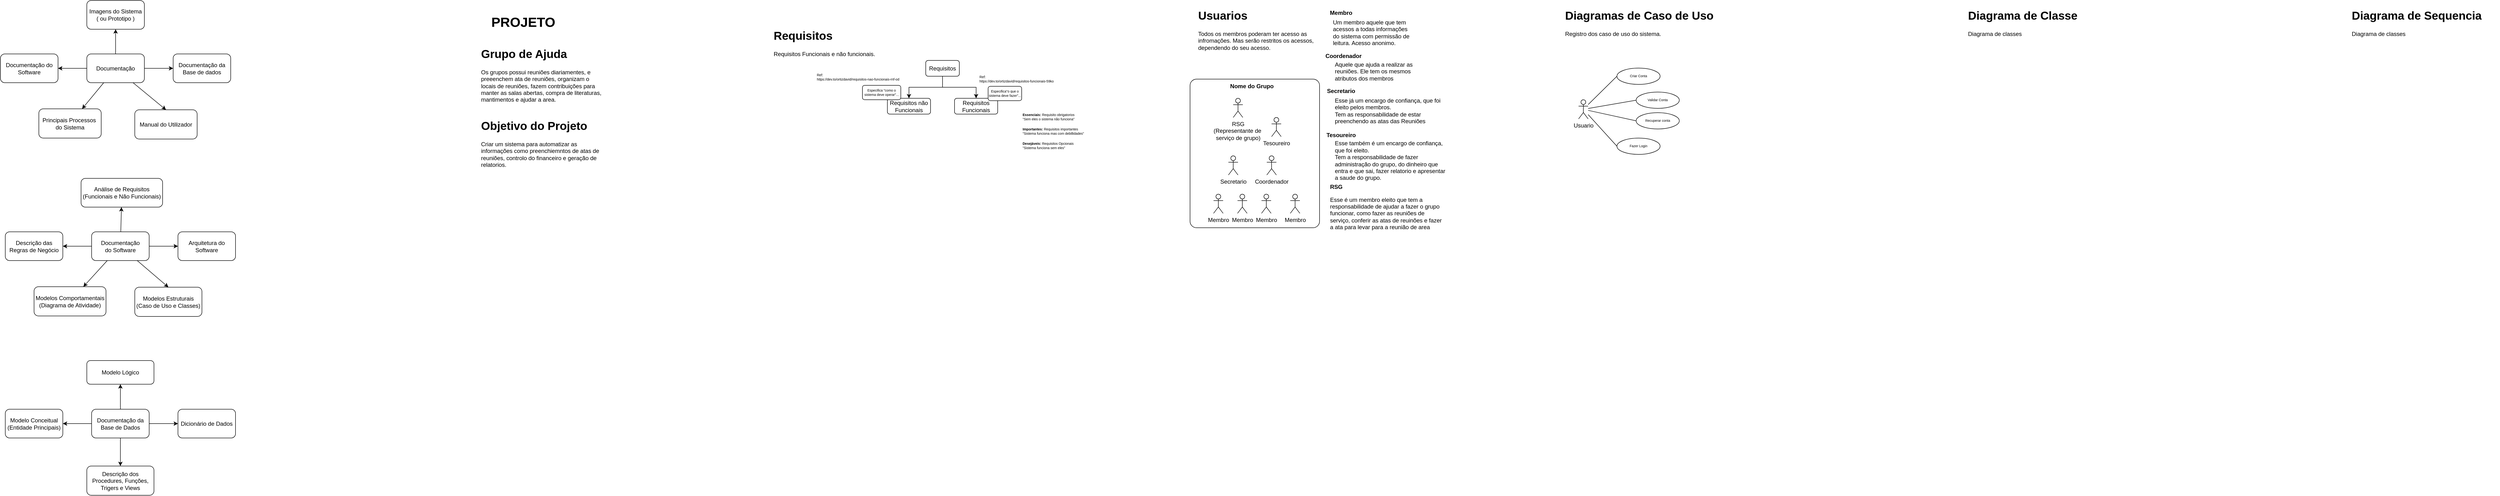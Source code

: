 <mxfile version="23.0.1" type="github">
  <diagram name="Página-1" id="1Ck4k_goWXGXnilSxKg0">
    <mxGraphModel dx="4522" dy="1476" grid="1" gridSize="10" guides="1" tooltips="1" connect="1" arrows="1" fold="1" page="1" pageScale="1" pageWidth="827" pageHeight="1169" math="0" shadow="0">
      <root>
        <mxCell id="0" />
        <mxCell id="1" parent="0" />
        <mxCell id="65DaI0JShAkbXW3liX-f-14" value="" style="rounded=1;whiteSpace=wrap;html=1;fillColor=none;arcSize=5;" parent="1" vertex="1">
          <mxGeometry x="950" y="193" width="270" height="310" as="geometry" />
        </mxCell>
        <mxCell id="65DaI0JShAkbXW3liX-f-2" value="Membro" style="shape=umlActor;verticalLabelPosition=bottom;verticalAlign=top;html=1;outlineConnect=0;" parent="1" vertex="1">
          <mxGeometry x="1099" y="433" width="20" height="40" as="geometry" />
        </mxCell>
        <mxCell id="65DaI0JShAkbXW3liX-f-3" value="Membro" style="shape=umlActor;verticalLabelPosition=bottom;verticalAlign=top;html=1;outlineConnect=0;" parent="1" vertex="1">
          <mxGeometry x="1049" y="433" width="20" height="40" as="geometry" />
        </mxCell>
        <mxCell id="65DaI0JShAkbXW3liX-f-4" value="Membro" style="shape=umlActor;verticalLabelPosition=bottom;verticalAlign=top;html=1;outlineConnect=0;" parent="1" vertex="1">
          <mxGeometry x="999" y="433" width="20" height="40" as="geometry" />
        </mxCell>
        <mxCell id="65DaI0JShAkbXW3liX-f-5" value="Secretario" style="shape=umlActor;verticalLabelPosition=bottom;verticalAlign=top;html=1;outlineConnect=0;" parent="1" vertex="1">
          <mxGeometry x="1030" y="353" width="20" height="40" as="geometry" />
        </mxCell>
        <mxCell id="65DaI0JShAkbXW3liX-f-6" value="Tesoureiro" style="shape=umlActor;verticalLabelPosition=bottom;verticalAlign=top;html=1;outlineConnect=0;" parent="1" vertex="1">
          <mxGeometry x="1120" y="273" width="20" height="40" as="geometry" />
        </mxCell>
        <mxCell id="65DaI0JShAkbXW3liX-f-7" value="RSG&lt;div&gt;(Representante de&amp;nbsp;&lt;/div&gt;&lt;div&gt;serviço de grupo)&lt;/div&gt;" style="shape=umlActor;verticalLabelPosition=bottom;verticalAlign=top;html=1;outlineConnect=0;" parent="1" vertex="1">
          <mxGeometry x="1040" y="233" width="20" height="40" as="geometry" />
        </mxCell>
        <mxCell id="65DaI0JShAkbXW3liX-f-9" value="Coordenador" style="shape=umlActor;verticalLabelPosition=bottom;verticalAlign=top;html=1;outlineConnect=0;" parent="1" vertex="1">
          <mxGeometry x="1110" y="353" width="20" height="40" as="geometry" />
        </mxCell>
        <mxCell id="65DaI0JShAkbXW3liX-f-10" value="Membro" style="shape=umlActor;verticalLabelPosition=bottom;verticalAlign=top;html=1;outlineConnect=0;" parent="1" vertex="1">
          <mxGeometry x="1159" y="433" width="20" height="40" as="geometry" />
        </mxCell>
        <mxCell id="65DaI0JShAkbXW3liX-f-15" value="Nome do Grupo" style="text;html=1;align=center;verticalAlign=middle;whiteSpace=wrap;rounded=0;fontStyle=1" parent="1" vertex="1">
          <mxGeometry x="1019" y="193" width="120" height="30" as="geometry" />
        </mxCell>
        <mxCell id="65DaI0JShAkbXW3liX-f-26" value="&lt;h1 style=&quot;margin-top: 0px;&quot;&gt;Grupo de Ajuda&lt;/h1&gt;&lt;p&gt;Os grupos possui reuniões diariamentes, e preeenchem ata de reuniões, organizam o locais de reuniões, fazem contribuições para manter as salas abertas, compra de literaturas, mantimentos e ajudar a area.&lt;/p&gt;" style="text;html=1;whiteSpace=wrap;overflow=hidden;rounded=0;" parent="1" vertex="1">
          <mxGeometry x="-530" y="120" width="260" height="130" as="geometry" />
        </mxCell>
        <mxCell id="65DaI0JShAkbXW3liX-f-27" value="&lt;h1 style=&quot;margin-top: 0px;&quot;&gt;Objetivo do Projeto&lt;/h1&gt;&lt;div&gt;Criar um sistema&amp;nbsp;para automatizar as informações como preenchiemntos de atas de reuniões, controlo do financeiro e geração de relatorios.&lt;/div&gt;" style="text;html=1;whiteSpace=wrap;overflow=hidden;rounded=0;" parent="1" vertex="1">
          <mxGeometry x="-530" y="270" width="260" height="130" as="geometry" />
        </mxCell>
        <mxCell id="65DaI0JShAkbXW3liX-f-28" value="&lt;h1 style=&quot;margin-top: 0px;&quot;&gt;Usuarios&lt;/h1&gt;&lt;div&gt;Todos os membros poderam ter acesso as infromações. Mas serão restritos os acessos, dependendo do seu acesso.&lt;/div&gt;" style="text;html=1;whiteSpace=wrap;overflow=hidden;rounded=0;" parent="1" vertex="1">
          <mxGeometry x="965" y="40" width="260" height="130" as="geometry" />
        </mxCell>
        <mxCell id="65DaI0JShAkbXW3liX-f-29" value="Membro" style="text;html=1;align=center;verticalAlign=middle;whiteSpace=wrap;rounded=0;fontStyle=1" parent="1" vertex="1">
          <mxGeometry x="1235" y="40" width="60" height="30" as="geometry" />
        </mxCell>
        <mxCell id="65DaI0JShAkbXW3liX-f-30" value="Um membro aquele que tem acessos a todas informações do sistema com permissão de leitura. Acesso anonimo." style="text;html=1;align=left;verticalAlign=middle;whiteSpace=wrap;rounded=0;fontStyle=0" parent="1" vertex="1">
          <mxGeometry x="1246" y="66" width="170" height="60" as="geometry" />
        </mxCell>
        <mxCell id="65DaI0JShAkbXW3liX-f-31" value="Coordenador" style="text;html=1;align=center;verticalAlign=middle;whiteSpace=wrap;rounded=0;fontStyle=1" parent="1" vertex="1">
          <mxGeometry x="1240" y="130" width="60" height="30" as="geometry" />
        </mxCell>
        <mxCell id="65DaI0JShAkbXW3liX-f-32" value="Aquele que ajuda a realizar as reuniões. Ele tem os mesmos atributos dos membros" style="text;html=1;align=left;verticalAlign=middle;whiteSpace=wrap;rounded=0;fontStyle=0" parent="1" vertex="1">
          <mxGeometry x="1250" y="152" width="170" height="50" as="geometry" />
        </mxCell>
        <mxCell id="65DaI0JShAkbXW3liX-f-33" value="Secretario" style="text;html=1;align=center;verticalAlign=middle;whiteSpace=wrap;rounded=0;fontStyle=1" parent="1" vertex="1">
          <mxGeometry x="1235" y="203" width="60" height="30" as="geometry" />
        </mxCell>
        <mxCell id="65DaI0JShAkbXW3liX-f-34" value="Esse já um encargo de confiança, que foi eleito pelos membros.&lt;div&gt;Tem as responsabilidade de estar preenchendo as atas das Reuniões&lt;/div&gt;" style="text;html=1;align=left;verticalAlign=middle;whiteSpace=wrap;rounded=0;fontStyle=0" parent="1" vertex="1">
          <mxGeometry x="1250" y="229" width="235" height="60" as="geometry" />
        </mxCell>
        <mxCell id="65DaI0JShAkbXW3liX-f-36" value="Tesoureiro" style="text;html=1;align=center;verticalAlign=middle;whiteSpace=wrap;rounded=0;fontStyle=1" parent="1" vertex="1">
          <mxGeometry x="1235" y="295" width="60" height="30" as="geometry" />
        </mxCell>
        <mxCell id="65DaI0JShAkbXW3liX-f-37" value="Esse também é um encargo de confiança, que foi eleito.&lt;div&gt;Tem a responsabilidade de fazer administração do grupo, do dinheiro que entra e que sai, fazer relatorio e apresentar a saude do grupo.&lt;/div&gt;" style="text;html=1;align=left;verticalAlign=middle;whiteSpace=wrap;rounded=0;fontStyle=0" parent="1" vertex="1">
          <mxGeometry x="1250" y="321" width="235" height="84" as="geometry" />
        </mxCell>
        <mxCell id="65DaI0JShAkbXW3liX-f-38" value="RSG" style="text;html=1;align=center;verticalAlign=middle;whiteSpace=wrap;rounded=0;fontStyle=1" parent="1" vertex="1">
          <mxGeometry x="1225" y="403" width="60" height="30" as="geometry" />
        </mxCell>
        <mxCell id="65DaI0JShAkbXW3liX-f-39" value="Esse é um membro eleito que tem a responsabilidade de ajudar a fazer o grupo funcionar, como fazer as reuniões de serviço, conferir as atas de reuinões e fazer a ata para levar para a reunião de area" style="text;html=1;align=left;verticalAlign=middle;whiteSpace=wrap;rounded=0;fontStyle=0" parent="1" vertex="1">
          <mxGeometry x="1240" y="431" width="235" height="84" as="geometry" />
        </mxCell>
        <mxCell id="hF70OmW_m7BddepVh0JB-8" style="edgeStyle=orthogonalEdgeStyle;rounded=0;orthogonalLoop=1;jettySize=auto;html=1;" edge="1" parent="1" source="hF70OmW_m7BddepVh0JB-2" target="hF70OmW_m7BddepVh0JB-4">
          <mxGeometry relative="1" as="geometry" />
        </mxCell>
        <mxCell id="hF70OmW_m7BddepVh0JB-9" style="edgeStyle=orthogonalEdgeStyle;rounded=0;orthogonalLoop=1;jettySize=auto;html=1;entryX=0.5;entryY=0;entryDx=0;entryDy=0;" edge="1" parent="1" source="hF70OmW_m7BddepVh0JB-2" target="hF70OmW_m7BddepVh0JB-3">
          <mxGeometry relative="1" as="geometry" />
        </mxCell>
        <mxCell id="hF70OmW_m7BddepVh0JB-2" value="Requisitos" style="rounded=1;whiteSpace=wrap;html=1;" vertex="1" parent="1">
          <mxGeometry x="399" y="154" width="70" height="33" as="geometry" />
        </mxCell>
        <mxCell id="hF70OmW_m7BddepVh0JB-3" value="Requisitos&lt;br&gt;Funcionais" style="rounded=1;whiteSpace=wrap;html=1;" vertex="1" parent="1">
          <mxGeometry x="459" y="233" width="90" height="33" as="geometry" />
        </mxCell>
        <mxCell id="hF70OmW_m7BddepVh0JB-4" value="Requisitos não&lt;br&gt;Funcionais" style="rounded=1;whiteSpace=wrap;html=1;" vertex="1" parent="1">
          <mxGeometry x="319" y="233" width="90" height="33" as="geometry" />
        </mxCell>
        <mxCell id="hF70OmW_m7BddepVh0JB-5" value="Especifica&quot;o que o sistema deve fazer&quot;..." style="rounded=1;whiteSpace=wrap;html=1;fontSize=7;" vertex="1" parent="1">
          <mxGeometry x="529" y="208" width="70" height="30" as="geometry" />
        </mxCell>
        <mxCell id="hF70OmW_m7BddepVh0JB-7" value="Especifica &quot;como o sistema deve operar&quot;..." style="rounded=1;whiteSpace=wrap;html=1;fontSize=7;" vertex="1" parent="1">
          <mxGeometry x="267" y="206" width="80" height="30" as="geometry" />
        </mxCell>
        <mxCell id="hF70OmW_m7BddepVh0JB-14" value="Ref:&lt;br&gt;https://dev.to/ortizdavid/requisitos-funcionais-59ko" style="text;html=1;strokeColor=none;fillColor=none;align=left;verticalAlign=middle;whiteSpace=wrap;rounded=0;fontSize=7;" vertex="1" parent="1">
          <mxGeometry x="509" y="178" width="170" height="30" as="geometry" />
        </mxCell>
        <mxCell id="hF70OmW_m7BddepVh0JB-16" value="&lt;b style=&quot;font-size: 7px;&quot;&gt;Essenciais:&lt;/b&gt;&lt;span style=&quot;font-size: 7px;&quot;&gt; Requisito obrigatorios&lt;br style=&quot;font-size: 7px;&quot;&gt;&lt;/span&gt;&quot;Sem eles o sistema não funciona&quot;" style="text;html=1;strokeColor=none;fillColor=none;align=left;verticalAlign=middle;whiteSpace=wrap;rounded=0;fontSize=7;" vertex="1" parent="1">
          <mxGeometry x="599" y="257" width="120" height="30" as="geometry" />
        </mxCell>
        <mxCell id="hF70OmW_m7BddepVh0JB-19" value="&lt;b style=&quot;font-size: 7px;&quot;&gt;Importantes: &lt;/b&gt;&lt;span style=&quot;font-size: 7px;&quot;&gt;Requisitos importantes&lt;br style=&quot;font-size: 7px;&quot;&gt;&lt;/span&gt;&quot;Sistema funciona mas com debillidades&quot;" style="text;html=1;strokeColor=none;fillColor=none;align=left;verticalAlign=middle;whiteSpace=wrap;rounded=0;fontSize=7;" vertex="1" parent="1">
          <mxGeometry x="599" y="287" width="130" height="30" as="geometry" />
        </mxCell>
        <mxCell id="hF70OmW_m7BddepVh0JB-20" value="&lt;b style=&quot;font-size: 7px;&quot;&gt;Desejáveis: &lt;/b&gt;&lt;span style=&quot;font-size: 7px;&quot;&gt;Requisitos Opcionais&lt;br style=&quot;font-size: 7px;&quot;&gt;&lt;/span&gt;&quot;Sistema funciona sem eles&quot;" style="text;html=1;strokeColor=none;fillColor=none;align=left;verticalAlign=middle;whiteSpace=wrap;rounded=0;fontSize=7;" vertex="1" parent="1">
          <mxGeometry x="599" y="317" width="120" height="30" as="geometry" />
        </mxCell>
        <mxCell id="hF70OmW_m7BddepVh0JB-23" value="&lt;h1 style=&quot;margin-top: 0px;&quot;&gt;Diagramas de Caso de Uso&lt;/h1&gt;&lt;div&gt;Registro dos caso de uso do sistema.&lt;/div&gt;" style="text;html=1;whiteSpace=wrap;overflow=hidden;rounded=0;" vertex="1" parent="1">
          <mxGeometry x="1730" y="40" width="340" height="80" as="geometry" />
        </mxCell>
        <mxCell id="hF70OmW_m7BddepVh0JB-30" style="rounded=0;orthogonalLoop=1;jettySize=auto;html=1;entryX=0;entryY=0.5;entryDx=0;entryDy=0;endArrow=none;endFill=0;" edge="1" parent="1" source="hF70OmW_m7BddepVh0JB-24" target="hF70OmW_m7BddepVh0JB-27">
          <mxGeometry relative="1" as="geometry" />
        </mxCell>
        <mxCell id="hF70OmW_m7BddepVh0JB-31" style="rounded=0;orthogonalLoop=1;jettySize=auto;html=1;entryX=0;entryY=0.5;entryDx=0;entryDy=0;endArrow=none;endFill=0;" edge="1" parent="1" source="hF70OmW_m7BddepVh0JB-24" target="hF70OmW_m7BddepVh0JB-29">
          <mxGeometry relative="1" as="geometry" />
        </mxCell>
        <mxCell id="hF70OmW_m7BddepVh0JB-32" style="rounded=0;orthogonalLoop=1;jettySize=auto;html=1;entryX=0;entryY=0.5;entryDx=0;entryDy=0;endArrow=none;endFill=0;" edge="1" parent="1" source="hF70OmW_m7BddepVh0JB-24" target="hF70OmW_m7BddepVh0JB-28">
          <mxGeometry relative="1" as="geometry" />
        </mxCell>
        <mxCell id="hF70OmW_m7BddepVh0JB-33" style="rounded=0;orthogonalLoop=1;jettySize=auto;html=1;entryX=0;entryY=0.5;entryDx=0;entryDy=0;endArrow=none;endFill=0;" edge="1" parent="1" source="hF70OmW_m7BddepVh0JB-24" target="hF70OmW_m7BddepVh0JB-26">
          <mxGeometry relative="1" as="geometry" />
        </mxCell>
        <mxCell id="hF70OmW_m7BddepVh0JB-24" value="Usuario" style="shape=umlActor;verticalLabelPosition=bottom;verticalAlign=top;html=1;outlineConnect=0;" vertex="1" parent="1">
          <mxGeometry x="1760" y="236" width="20" height="40" as="geometry" />
        </mxCell>
        <mxCell id="hF70OmW_m7BddepVh0JB-26" value="Fazer Login" style="ellipse;whiteSpace=wrap;html=1;fontSize=7;" vertex="1" parent="1">
          <mxGeometry x="1840" y="316" width="90" height="34" as="geometry" />
        </mxCell>
        <mxCell id="hF70OmW_m7BddepVh0JB-27" value="Criar Conta" style="ellipse;whiteSpace=wrap;html=1;fontSize=7;" vertex="1" parent="1">
          <mxGeometry x="1840" y="170" width="90" height="34" as="geometry" />
        </mxCell>
        <mxCell id="hF70OmW_m7BddepVh0JB-28" value="Recuperar conta" style="ellipse;whiteSpace=wrap;html=1;fontSize=7;" vertex="1" parent="1">
          <mxGeometry x="1880" y="263" width="90" height="34" as="geometry" />
        </mxCell>
        <mxCell id="hF70OmW_m7BddepVh0JB-29" value="Validar Conta" style="ellipse;whiteSpace=wrap;html=1;fontSize=7;" vertex="1" parent="1">
          <mxGeometry x="1880" y="220" width="90" height="34" as="geometry" />
        </mxCell>
        <mxCell id="hF70OmW_m7BddepVh0JB-35" value="Ref:&lt;br&gt;https://dev.to/ortizdavid/requisitos-nao-funcionais-rnf-od" style="text;html=1;strokeColor=none;fillColor=none;align=left;verticalAlign=middle;whiteSpace=wrap;rounded=0;fontSize=7;" vertex="1" parent="1">
          <mxGeometry x="170" y="174" width="177" height="30" as="geometry" />
        </mxCell>
        <mxCell id="hF70OmW_m7BddepVh0JB-37" value="&lt;h1 style=&quot;margin-top: 0px;&quot;&gt;Requisitos&lt;/h1&gt;&lt;p&gt;Requisitos Funcionais e não funcionais.&lt;/p&gt;" style="text;html=1;whiteSpace=wrap;overflow=hidden;rounded=0;" vertex="1" parent="1">
          <mxGeometry x="80" y="82" width="260" height="80" as="geometry" />
        </mxCell>
        <mxCell id="hF70OmW_m7BddepVh0JB-39" value="PROJETO" style="text;html=1;strokeColor=none;fillColor=none;align=center;verticalAlign=middle;whiteSpace=wrap;rounded=0;fontSize=28;fontStyle=1" vertex="1" parent="1">
          <mxGeometry x="-510" y="59" width="140" height="30" as="geometry" />
        </mxCell>
        <mxCell id="hF70OmW_m7BddepVh0JB-42" value="&lt;h1 style=&quot;margin-top: 0px;&quot;&gt;Diagrama de Classe&lt;/h1&gt;&lt;div&gt;Diagrama de classes&lt;/div&gt;" style="text;html=1;whiteSpace=wrap;overflow=hidden;rounded=0;" vertex="1" parent="1">
          <mxGeometry x="2570" y="40" width="260" height="80" as="geometry" />
        </mxCell>
        <mxCell id="hF70OmW_m7BddepVh0JB-43" value="&lt;h1 style=&quot;margin-top: 0px;&quot;&gt;Diagrama de Sequencia&lt;/h1&gt;&lt;div&gt;Diagrama de classes&lt;/div&gt;" style="text;html=1;whiteSpace=wrap;overflow=hidden;rounded=0;" vertex="1" parent="1">
          <mxGeometry x="3370" y="40" width="310" height="80" as="geometry" />
        </mxCell>
        <mxCell id="hF70OmW_m7BddepVh0JB-52" style="rounded=0;orthogonalLoop=1;jettySize=auto;html=1;" edge="1" parent="1" source="hF70OmW_m7BddepVh0JB-46" target="hF70OmW_m7BddepVh0JB-47">
          <mxGeometry relative="1" as="geometry">
            <mxPoint x="-1290" y="100" as="targetPoint" />
          </mxGeometry>
        </mxCell>
        <mxCell id="hF70OmW_m7BddepVh0JB-53" style="rounded=0;orthogonalLoop=1;jettySize=auto;html=1;" edge="1" parent="1" source="hF70OmW_m7BddepVh0JB-46" target="hF70OmW_m7BddepVh0JB-48">
          <mxGeometry relative="1" as="geometry" />
        </mxCell>
        <mxCell id="hF70OmW_m7BddepVh0JB-54" style="rounded=0;orthogonalLoop=1;jettySize=auto;html=1;" edge="1" parent="1" source="hF70OmW_m7BddepVh0JB-46" target="hF70OmW_m7BddepVh0JB-49">
          <mxGeometry relative="1" as="geometry" />
        </mxCell>
        <mxCell id="hF70OmW_m7BddepVh0JB-55" style="rounded=0;orthogonalLoop=1;jettySize=auto;html=1;" edge="1" parent="1" source="hF70OmW_m7BddepVh0JB-46" target="hF70OmW_m7BddepVh0JB-50">
          <mxGeometry relative="1" as="geometry" />
        </mxCell>
        <mxCell id="hF70OmW_m7BddepVh0JB-56" style="rounded=0;orthogonalLoop=1;jettySize=auto;html=1;entryX=0.5;entryY=0;entryDx=0;entryDy=0;" edge="1" parent="1" source="hF70OmW_m7BddepVh0JB-46" target="hF70OmW_m7BddepVh0JB-51">
          <mxGeometry relative="1" as="geometry" />
        </mxCell>
        <mxCell id="hF70OmW_m7BddepVh0JB-46" value="Documentação" style="rounded=1;whiteSpace=wrap;html=1;" vertex="1" parent="1">
          <mxGeometry x="-1350" y="140.5" width="120" height="60" as="geometry" />
        </mxCell>
        <mxCell id="hF70OmW_m7BddepVh0JB-47" value="Imagens do Sistema&lt;br&gt;( ou Prototipo )" style="rounded=1;whiteSpace=wrap;html=1;" vertex="1" parent="1">
          <mxGeometry x="-1350" y="29" width="120" height="60" as="geometry" />
        </mxCell>
        <mxCell id="hF70OmW_m7BddepVh0JB-48" value="Documentação do Software" style="rounded=1;whiteSpace=wrap;html=1;" vertex="1" parent="1">
          <mxGeometry x="-1530" y="140.5" width="120" height="60" as="geometry" />
        </mxCell>
        <mxCell id="hF70OmW_m7BddepVh0JB-49" value="Documentação da Base de dados" style="rounded=1;whiteSpace=wrap;html=1;" vertex="1" parent="1">
          <mxGeometry x="-1170" y="140.5" width="120" height="60" as="geometry" />
        </mxCell>
        <mxCell id="hF70OmW_m7BddepVh0JB-50" value="Principais Processos&amp;nbsp;&lt;br&gt;do Sistema" style="rounded=1;whiteSpace=wrap;html=1;" vertex="1" parent="1">
          <mxGeometry x="-1450" y="255" width="130" height="61" as="geometry" />
        </mxCell>
        <mxCell id="hF70OmW_m7BddepVh0JB-51" value="Manual do Utilizador" style="rounded=1;whiteSpace=wrap;html=1;" vertex="1" parent="1">
          <mxGeometry x="-1250" y="257" width="130" height="61" as="geometry" />
        </mxCell>
        <mxCell id="hF70OmW_m7BddepVh0JB-57" style="rounded=0;orthogonalLoop=1;jettySize=auto;html=1;" edge="1" parent="1" source="hF70OmW_m7BddepVh0JB-62" target="hF70OmW_m7BddepVh0JB-63">
          <mxGeometry relative="1" as="geometry">
            <mxPoint x="-1280" y="471" as="targetPoint" />
          </mxGeometry>
        </mxCell>
        <mxCell id="hF70OmW_m7BddepVh0JB-58" style="rounded=0;orthogonalLoop=1;jettySize=auto;html=1;" edge="1" parent="1" source="hF70OmW_m7BddepVh0JB-62" target="hF70OmW_m7BddepVh0JB-64">
          <mxGeometry relative="1" as="geometry" />
        </mxCell>
        <mxCell id="hF70OmW_m7BddepVh0JB-59" style="rounded=0;orthogonalLoop=1;jettySize=auto;html=1;" edge="1" parent="1" source="hF70OmW_m7BddepVh0JB-62" target="hF70OmW_m7BddepVh0JB-65">
          <mxGeometry relative="1" as="geometry" />
        </mxCell>
        <mxCell id="hF70OmW_m7BddepVh0JB-60" style="rounded=0;orthogonalLoop=1;jettySize=auto;html=1;" edge="1" parent="1" source="hF70OmW_m7BddepVh0JB-62" target="hF70OmW_m7BddepVh0JB-66">
          <mxGeometry relative="1" as="geometry" />
        </mxCell>
        <mxCell id="hF70OmW_m7BddepVh0JB-61" style="rounded=0;orthogonalLoop=1;jettySize=auto;html=1;entryX=0.5;entryY=0;entryDx=0;entryDy=0;" edge="1" parent="1" source="hF70OmW_m7BddepVh0JB-62" target="hF70OmW_m7BddepVh0JB-67">
          <mxGeometry relative="1" as="geometry" />
        </mxCell>
        <mxCell id="hF70OmW_m7BddepVh0JB-62" value="Documentação&lt;br&gt;do Software" style="rounded=1;whiteSpace=wrap;html=1;" vertex="1" parent="1">
          <mxGeometry x="-1340" y="511.5" width="120" height="60" as="geometry" />
        </mxCell>
        <mxCell id="hF70OmW_m7BddepVh0JB-63" value="Análise de Requisitos (Funcionais e Não Funcionais)" style="rounded=1;whiteSpace=wrap;html=1;" vertex="1" parent="1">
          <mxGeometry x="-1362" y="400" width="170" height="60" as="geometry" />
        </mxCell>
        <mxCell id="hF70OmW_m7BddepVh0JB-64" value="Descrição das Regras de Negócio" style="rounded=1;whiteSpace=wrap;html=1;" vertex="1" parent="1">
          <mxGeometry x="-1520" y="511.5" width="120" height="60" as="geometry" />
        </mxCell>
        <mxCell id="hF70OmW_m7BddepVh0JB-65" value="Arquitetura do Software" style="rounded=1;whiteSpace=wrap;html=1;" vertex="1" parent="1">
          <mxGeometry x="-1160" y="511.5" width="120" height="60" as="geometry" />
        </mxCell>
        <mxCell id="hF70OmW_m7BddepVh0JB-66" value="Modelos Comportamentais (Diagrama de Atividade)" style="rounded=1;whiteSpace=wrap;html=1;" vertex="1" parent="1">
          <mxGeometry x="-1460" y="626" width="150" height="61" as="geometry" />
        </mxCell>
        <mxCell id="hF70OmW_m7BddepVh0JB-67" value="Modelos Estruturais&lt;br&gt;(Caso de Uso e Classes)" style="rounded=1;whiteSpace=wrap;html=1;" vertex="1" parent="1">
          <mxGeometry x="-1250" y="627" width="140" height="61" as="geometry" />
        </mxCell>
        <mxCell id="hF70OmW_m7BddepVh0JB-68" style="rounded=0;orthogonalLoop=1;jettySize=auto;html=1;" edge="1" parent="1" source="hF70OmW_m7BddepVh0JB-73" target="hF70OmW_m7BddepVh0JB-74">
          <mxGeometry relative="1" as="geometry">
            <mxPoint x="-1280" y="841" as="targetPoint" />
          </mxGeometry>
        </mxCell>
        <mxCell id="hF70OmW_m7BddepVh0JB-69" style="rounded=0;orthogonalLoop=1;jettySize=auto;html=1;" edge="1" parent="1" source="hF70OmW_m7BddepVh0JB-73" target="hF70OmW_m7BddepVh0JB-75">
          <mxGeometry relative="1" as="geometry" />
        </mxCell>
        <mxCell id="hF70OmW_m7BddepVh0JB-70" style="rounded=0;orthogonalLoop=1;jettySize=auto;html=1;" edge="1" parent="1" source="hF70OmW_m7BddepVh0JB-73" target="hF70OmW_m7BddepVh0JB-76">
          <mxGeometry relative="1" as="geometry" />
        </mxCell>
        <mxCell id="hF70OmW_m7BddepVh0JB-72" style="rounded=0;orthogonalLoop=1;jettySize=auto;html=1;entryX=0.5;entryY=0;entryDx=0;entryDy=0;" edge="1" parent="1" source="hF70OmW_m7BddepVh0JB-73" target="hF70OmW_m7BddepVh0JB-78">
          <mxGeometry relative="1" as="geometry" />
        </mxCell>
        <mxCell id="hF70OmW_m7BddepVh0JB-73" value="Documentação da Base de Dados" style="rounded=1;whiteSpace=wrap;html=1;" vertex="1" parent="1">
          <mxGeometry x="-1340" y="881.5" width="120" height="60" as="geometry" />
        </mxCell>
        <mxCell id="hF70OmW_m7BddepVh0JB-74" value="Modelo Lógico" style="rounded=1;whiteSpace=wrap;html=1;" vertex="1" parent="1">
          <mxGeometry x="-1350" y="780" width="140" height="49.41" as="geometry" />
        </mxCell>
        <mxCell id="hF70OmW_m7BddepVh0JB-75" value="Modelo Conceitual&lt;br&gt;(Entidade Principais)" style="rounded=1;whiteSpace=wrap;html=1;" vertex="1" parent="1">
          <mxGeometry x="-1520" y="881.5" width="120" height="60" as="geometry" />
        </mxCell>
        <mxCell id="hF70OmW_m7BddepVh0JB-76" value="Dicionário de Dados" style="rounded=1;whiteSpace=wrap;html=1;" vertex="1" parent="1">
          <mxGeometry x="-1160" y="881.5" width="120" height="60" as="geometry" />
        </mxCell>
        <mxCell id="hF70OmW_m7BddepVh0JB-78" value="Descrição dos Procedures, Funções, Trigers e Views" style="rounded=1;whiteSpace=wrap;html=1;" vertex="1" parent="1">
          <mxGeometry x="-1350" y="1000" width="140" height="61" as="geometry" />
        </mxCell>
      </root>
    </mxGraphModel>
  </diagram>
</mxfile>
